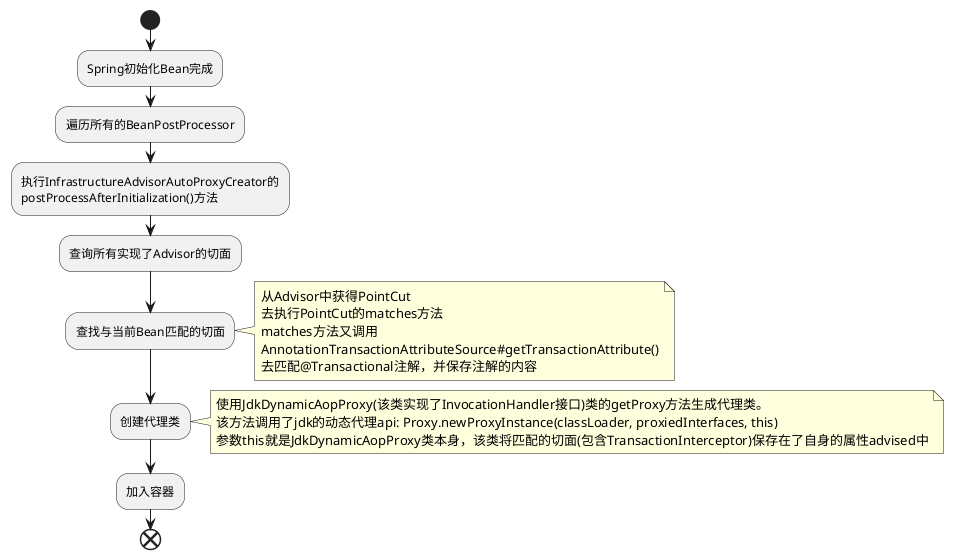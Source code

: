 @startuml
start
:Spring初始化Bean完成;
:遍历所有的BeanPostProcessor;
:执行InfrastructureAdvisorAutoProxyCreator的
postProcessAfterInitialization()方法;
:查询所有实现了Advisor的切面;
:查找与当前Bean匹配的切面;
note right
从Advisor中获得PointCut
去执行PointCut的matches方法
matches方法又调用
AnnotationTransactionAttributeSource#getTransactionAttribute()
去匹配@Transactional注解，并保存注解的内容
end note
:创建代理类;
note right
使用JdkDynamicAopProxy(该类实现了InvocationHandler接口)类的getProxy方法生成代理类。
该方法调用了jdk的动态代理api: Proxy.newProxyInstance(classLoader, proxiedInterfaces, this)
参数this就是JdkDynamicAopProxy类本身，该类将匹配的切面(包含TransactionInterceptor)保存在了自身的属性advised中
end note
:加入容器;
end
@enduml
